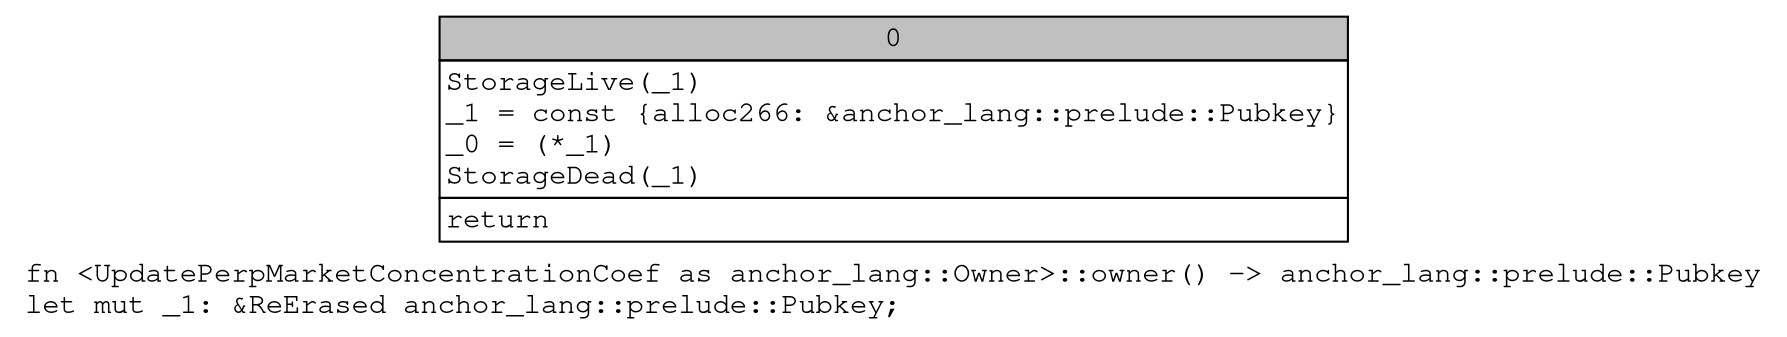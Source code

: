 digraph Mir_0_21069 {
    graph [fontname="Courier, monospace"];
    node [fontname="Courier, monospace"];
    edge [fontname="Courier, monospace"];
    label=<fn &lt;UpdatePerpMarketConcentrationCoef as anchor_lang::Owner&gt;::owner() -&gt; anchor_lang::prelude::Pubkey<br align="left"/>let mut _1: &amp;ReErased anchor_lang::prelude::Pubkey;<br align="left"/>>;
    bb0__0_21069 [shape="none", label=<<table border="0" cellborder="1" cellspacing="0"><tr><td bgcolor="gray" align="center" colspan="1">0</td></tr><tr><td align="left" balign="left">StorageLive(_1)<br/>_1 = const {alloc266: &amp;anchor_lang::prelude::Pubkey}<br/>_0 = (*_1)<br/>StorageDead(_1)<br/></td></tr><tr><td align="left">return</td></tr></table>>];
}
